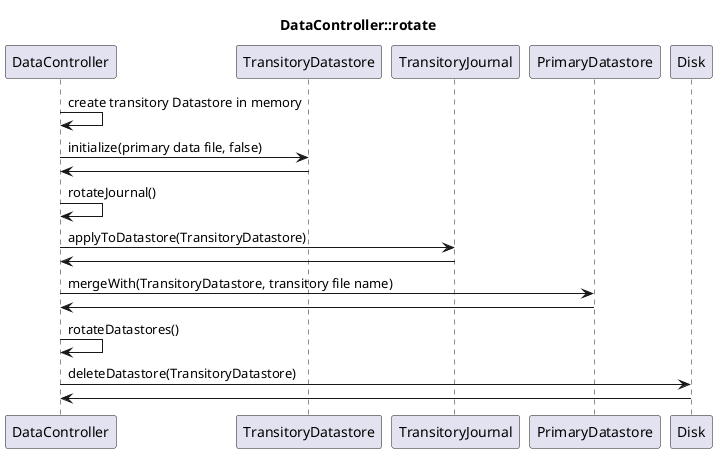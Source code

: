 DataController
==============

@startuml
Title: DataController::rotate

DataController -> DataController: create transitory Datastore in memory
DataController -> TransitoryDatastore: initialize(primary data file, false)
TransitoryDatastore -> DataController:
DataController -> DataController: rotateJournal()
DataController -> TransitoryJournal: applyToDatastore(TransitoryDatastore)
TransitoryJournal -> DataController:
DataController -> PrimaryDatastore: mergeWith(TransitoryDatastore, transitory file name)
PrimaryDatastore -> DataController:
DataController -> DataController: rotateDatastores()
DataController -> Disk: deleteDatastore(TransitoryDatastore)
Disk -> DataController:
@enduml

@startuml
Title: DataController::rotateDatastores

DataController -> Database: suspendTransactions()
Database -> DataController:
DataController -> Disk: move Primary Datastore to old Datastore
Disk -> DataController:
DataController -> Disk: move new Datastore to Primary Datastore
Disk -> DataController:
DataController -> Database: resumeTransactions()
Database -> DataController:
@enduml

@startuml
Title: DataController::rotateJournal

DataController -> Database: suspendTransactions()
Database -> DataController:
DataController -> Disk: move Journal to Transitory Journal
Disk -> DataController:
DataController -> Journal: initialize(primary journal file name, old version + 1)
Journal -> DataController:
DataController -> Database: resumeTransactions()
Database -> DataController:
@enduml

@startuml
Title: DataController::verify

participant Caller

DataController -> Datastore: verify()

alt if Datastore is inconsistent
	DataController -> Caller: return verification failure
else Datastore is consistent
	Datastore -> DataController: Datastore is consistent
	group try
		DataController -> Journal: applyToDatastore(primary datastore)
		Journal -> DataController: ok
		DataController -> Caller: return verification success
	else catch
		DataController -> Caller: return verification failure
	end
end
@enduml